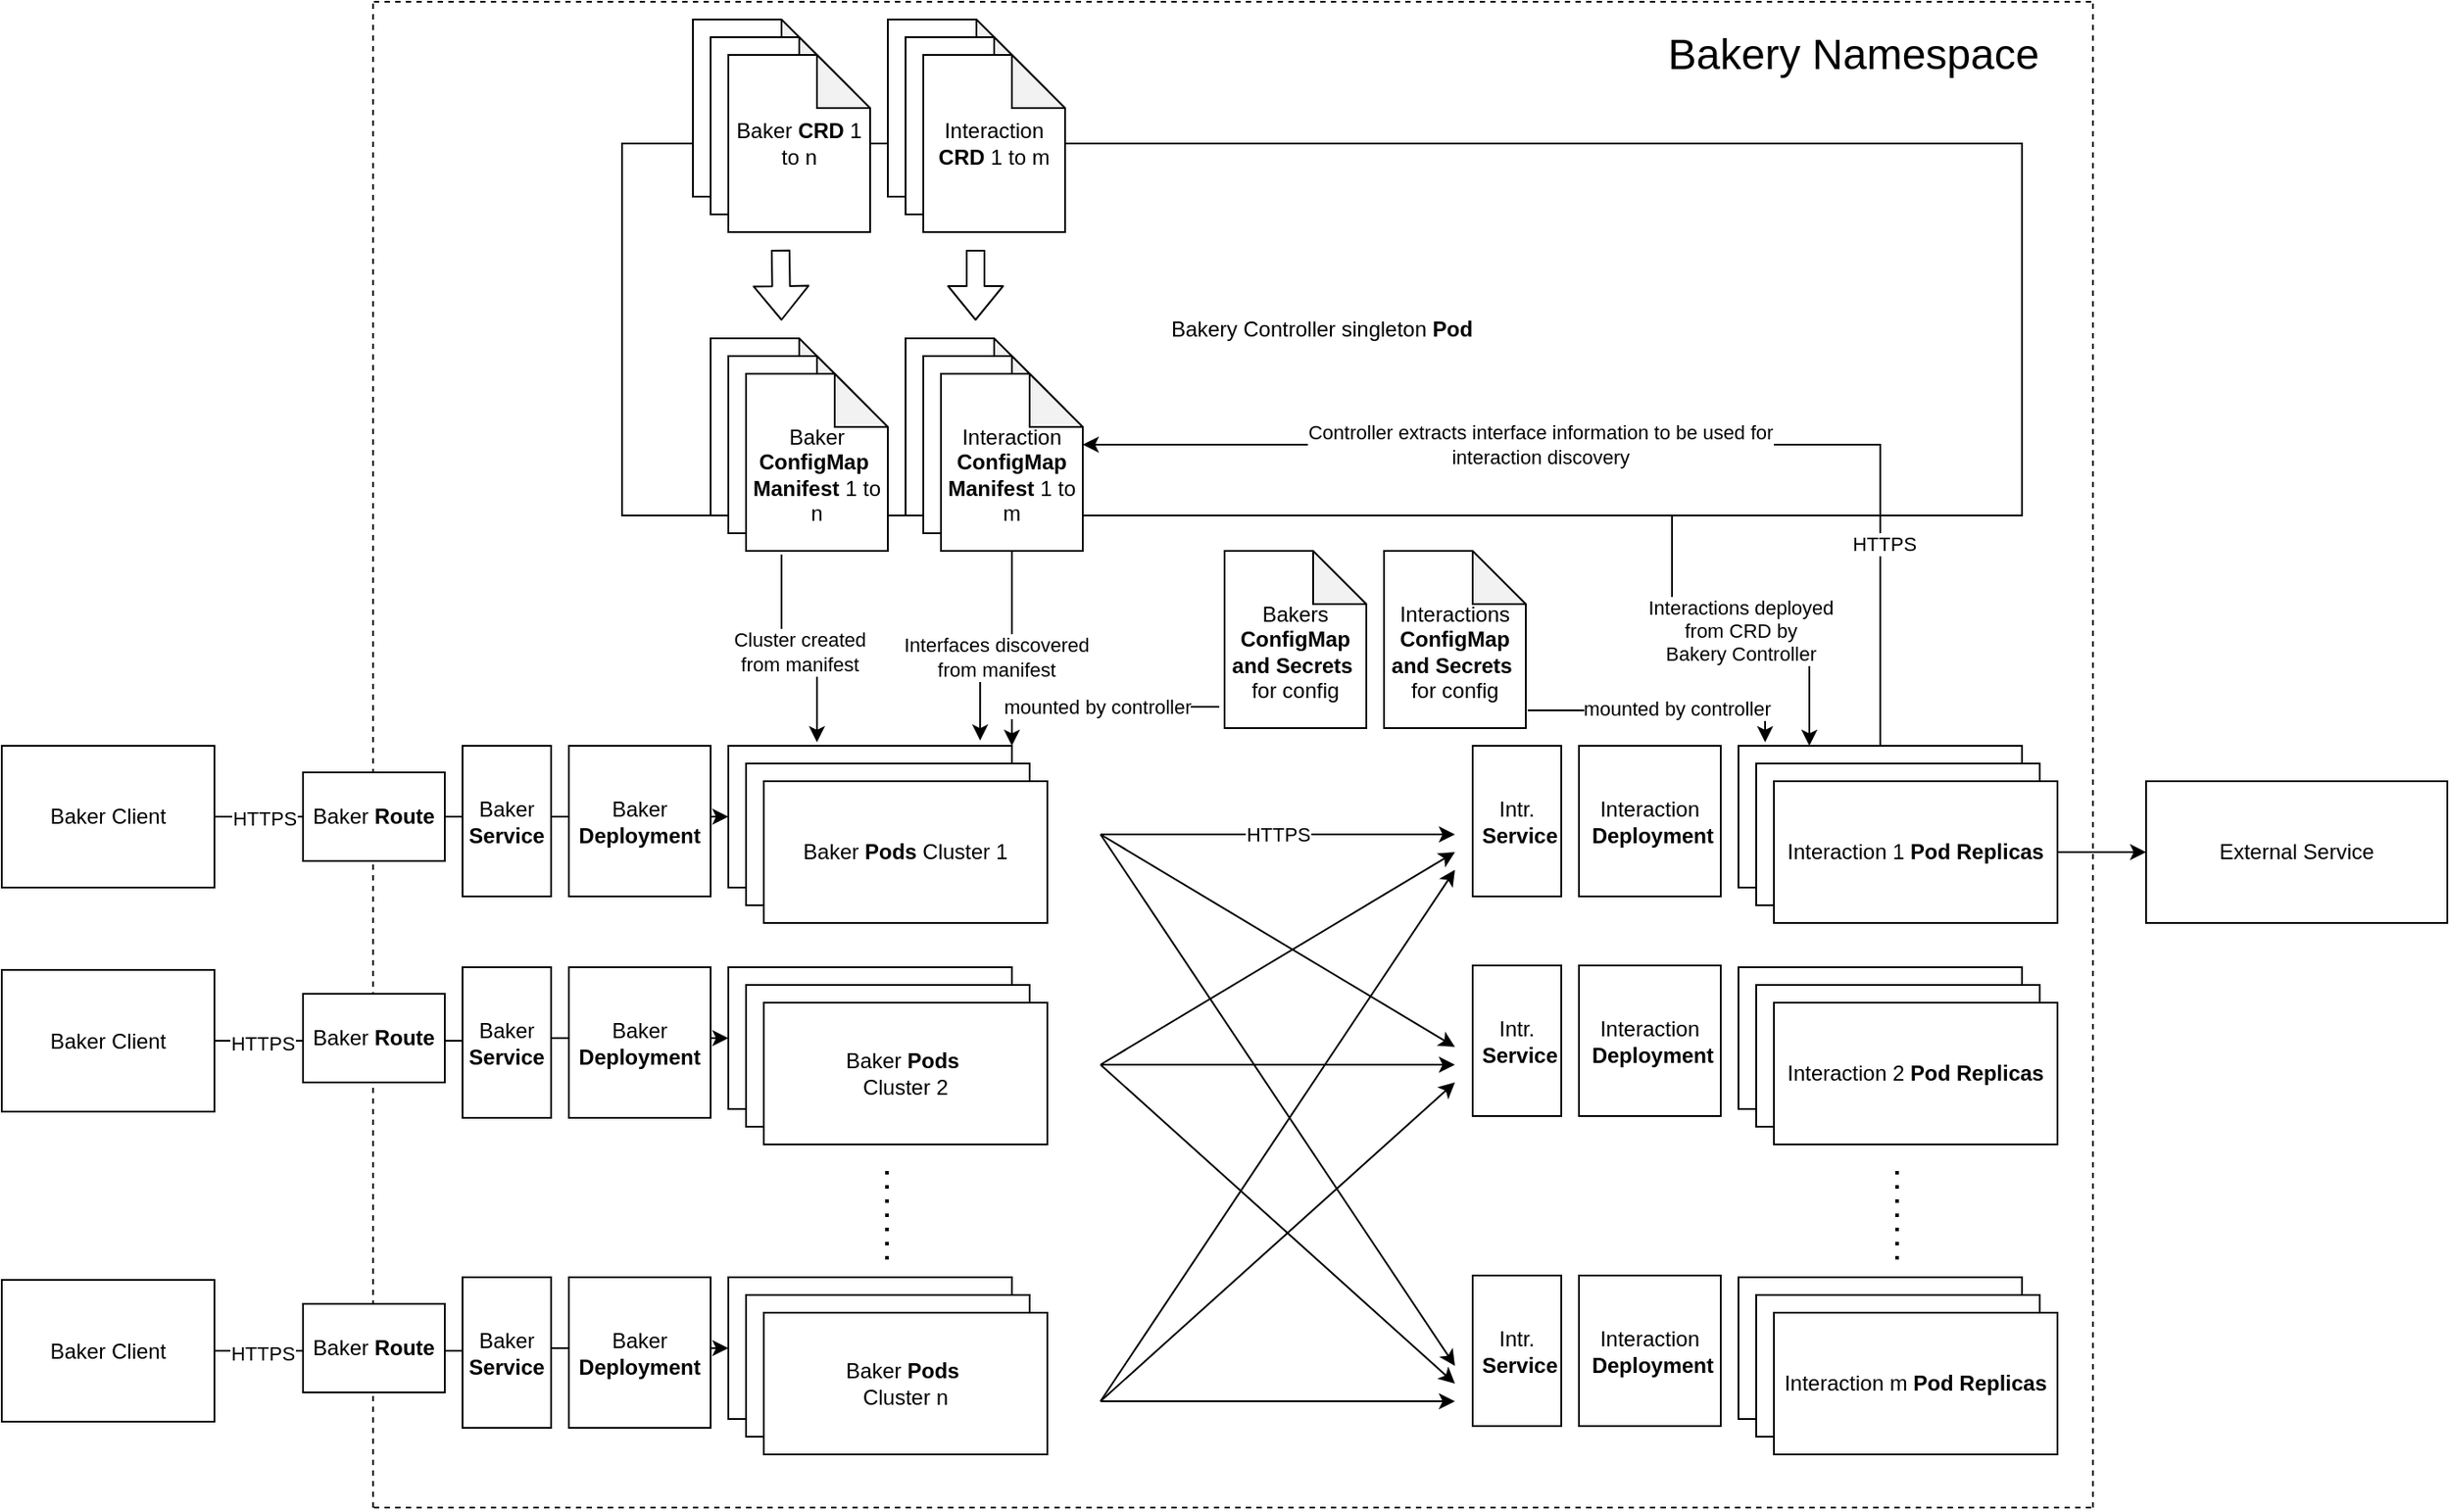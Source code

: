 <mxfile version="13.6.5" type="device"><diagram name="Page-1" id="5f0bae14-7c28-e335-631c-24af17079c00"><mxGraphModel dx="3104" dy="2009" grid="1" gridSize="10" guides="1" tooltips="1" connect="1" arrows="1" fold="1" page="1" pageScale="1" pageWidth="1100" pageHeight="850" background="#ffffff" math="0" shadow="0"><root><mxCell id="0"/><mxCell id="1" parent="0"/><mxCell id="7ktzsR4GAeC7AJVGJA8S-52" value="" style="endArrow=none;dashed=1;html=1;entryX=1;entryY=0;entryDx=0;entryDy=0;" edge="1" parent="1"><mxGeometry width="50" height="50" relative="1" as="geometry"><mxPoint x="-90.5" y="800" as="sourcePoint"/><mxPoint x="-90.5" y="-50" as="targetPoint"/></mxGeometry></mxCell><mxCell id="7ktzsR4GAeC7AJVGJA8S-34" style="edgeStyle=orthogonalEdgeStyle;rounded=0;orthogonalLoop=1;jettySize=auto;html=1;exitX=0.75;exitY=1;exitDx=0;exitDy=0;entryX=0.25;entryY=0;entryDx=0;entryDy=0;" edge="1" parent="1" source="HvldcnIngd9rNETTNE3h-1" target="HvldcnIngd9rNETTNE3h-7"><mxGeometry relative="1" as="geometry"/></mxCell><mxCell id="7ktzsR4GAeC7AJVGJA8S-37" value="Interactions deployed&lt;br&gt;from CRD by &lt;br&gt;Bakery Controller" style="edgeLabel;html=1;align=center;verticalAlign=middle;resizable=0;points=[];" vertex="1" connectable="0" parent="7ktzsR4GAeC7AJVGJA8S-34"><mxGeometry x="-0.002" relative="1" as="geometry"><mxPoint as="offset"/></mxGeometry></mxCell><mxCell id="HvldcnIngd9rNETTNE3h-1" value="Bakery Controller singleton &lt;b&gt;Pod&lt;/b&gt;" style="rounded=0;whiteSpace=wrap;html=1;" parent="1" vertex="1"><mxGeometry x="50" y="30" width="790" height="210" as="geometry"/></mxCell><mxCell id="HvldcnIngd9rNETTNE3h-25" value="" style="group" parent="1" vertex="1" connectable="0"><mxGeometry x="680" y="370" width="180" height="400" as="geometry"/></mxCell><mxCell id="HvldcnIngd9rNETTNE3h-13" value="" style="group" parent="HvldcnIngd9rNETTNE3h-25" vertex="1" connectable="0"><mxGeometry width="180" height="100" as="geometry"/></mxCell><mxCell id="HvldcnIngd9rNETTNE3h-7" value="Interaction A Replicas" style="whiteSpace=wrap;html=1;" parent="HvldcnIngd9rNETTNE3h-13" vertex="1"><mxGeometry width="160" height="80" as="geometry"/></mxCell><mxCell id="HvldcnIngd9rNETTNE3h-8" value="Interaction A Replicas" style="whiteSpace=wrap;html=1;" parent="HvldcnIngd9rNETTNE3h-13" vertex="1"><mxGeometry x="10" y="10" width="160" height="80" as="geometry"/></mxCell><mxCell id="HvldcnIngd9rNETTNE3h-9" value="Interaction 1 &lt;b&gt;Pod Replicas&lt;/b&gt;" style="whiteSpace=wrap;html=1;" parent="HvldcnIngd9rNETTNE3h-13" vertex="1"><mxGeometry x="20" y="20" width="160" height="80" as="geometry"/></mxCell><mxCell id="HvldcnIngd9rNETTNE3h-15" value="" style="group" parent="HvldcnIngd9rNETTNE3h-25" vertex="1" connectable="0"><mxGeometry y="125" width="180" height="100" as="geometry"/></mxCell><mxCell id="HvldcnIngd9rNETTNE3h-16" value="Interaction A Replicas" style="whiteSpace=wrap;html=1;" parent="HvldcnIngd9rNETTNE3h-15" vertex="1"><mxGeometry width="160" height="80" as="geometry"/></mxCell><mxCell id="HvldcnIngd9rNETTNE3h-17" value="Interaction A Replicas" style="whiteSpace=wrap;html=1;" parent="HvldcnIngd9rNETTNE3h-15" vertex="1"><mxGeometry x="10" y="10" width="160" height="80" as="geometry"/></mxCell><mxCell id="HvldcnIngd9rNETTNE3h-18" value="Interaction 2 &lt;b&gt;Pod Replicas&lt;/b&gt;" style="whiteSpace=wrap;html=1;" parent="HvldcnIngd9rNETTNE3h-15" vertex="1"><mxGeometry x="20" y="20" width="160" height="80" as="geometry"/></mxCell><mxCell id="HvldcnIngd9rNETTNE3h-19" value="" style="group" parent="HvldcnIngd9rNETTNE3h-25" vertex="1" connectable="0"><mxGeometry y="300" width="180" height="100" as="geometry"/></mxCell><mxCell id="HvldcnIngd9rNETTNE3h-20" value="Interaction A Replicas" style="whiteSpace=wrap;html=1;" parent="HvldcnIngd9rNETTNE3h-19" vertex="1"><mxGeometry width="160" height="80" as="geometry"/></mxCell><mxCell id="HvldcnIngd9rNETTNE3h-21" value="Interaction A Replicas" style="whiteSpace=wrap;html=1;" parent="HvldcnIngd9rNETTNE3h-19" vertex="1"><mxGeometry x="10" y="10" width="160" height="80" as="geometry"/></mxCell><mxCell id="HvldcnIngd9rNETTNE3h-22" value="Interaction m &lt;b&gt;Pod Replicas&lt;/b&gt;" style="whiteSpace=wrap;html=1;" parent="HvldcnIngd9rNETTNE3h-19" vertex="1"><mxGeometry x="20" y="20" width="160" height="80" as="geometry"/></mxCell><mxCell id="HvldcnIngd9rNETTNE3h-24" value="" style="endArrow=none;dashed=1;html=1;dashPattern=1 3;strokeWidth=2;" parent="HvldcnIngd9rNETTNE3h-25" edge="1"><mxGeometry width="50" height="50" relative="1" as="geometry"><mxPoint x="89.5" y="290" as="sourcePoint"/><mxPoint x="89.5" y="240" as="targetPoint"/></mxGeometry></mxCell><mxCell id="HvldcnIngd9rNETTNE3h-26" value="" style="group" parent="1" vertex="1" connectable="0"><mxGeometry x="110" y="370" width="180" height="400" as="geometry"/></mxCell><mxCell id="HvldcnIngd9rNETTNE3h-27" value="" style="group" parent="HvldcnIngd9rNETTNE3h-26" vertex="1" connectable="0"><mxGeometry width="180" height="100" as="geometry"/></mxCell><mxCell id="HvldcnIngd9rNETTNE3h-28" value="Interaction A Replicas" style="whiteSpace=wrap;html=1;" parent="HvldcnIngd9rNETTNE3h-27" vertex="1"><mxGeometry width="160" height="80" as="geometry"/></mxCell><mxCell id="HvldcnIngd9rNETTNE3h-29" value="Interaction A Replicas" style="whiteSpace=wrap;html=1;" parent="HvldcnIngd9rNETTNE3h-27" vertex="1"><mxGeometry x="10" y="10" width="160" height="80" as="geometry"/></mxCell><mxCell id="HvldcnIngd9rNETTNE3h-30" value="Baker &lt;b&gt;Pods &lt;/b&gt;Cluster 1" style="whiteSpace=wrap;html=1;" parent="HvldcnIngd9rNETTNE3h-27" vertex="1"><mxGeometry x="20" y="20" width="160" height="80" as="geometry"/></mxCell><mxCell id="HvldcnIngd9rNETTNE3h-31" value="" style="group" parent="HvldcnIngd9rNETTNE3h-26" vertex="1" connectable="0"><mxGeometry y="125" width="180" height="100" as="geometry"/></mxCell><mxCell id="HvldcnIngd9rNETTNE3h-32" value="Interaction A Replicas" style="whiteSpace=wrap;html=1;" parent="HvldcnIngd9rNETTNE3h-31" vertex="1"><mxGeometry width="160" height="80" as="geometry"/></mxCell><mxCell id="HvldcnIngd9rNETTNE3h-33" value="Interaction A Replicas" style="whiteSpace=wrap;html=1;" parent="HvldcnIngd9rNETTNE3h-31" vertex="1"><mxGeometry x="10" y="10" width="160" height="80" as="geometry"/></mxCell><mxCell id="HvldcnIngd9rNETTNE3h-34" value="Baker&amp;nbsp;&lt;b&gt;Pods&amp;nbsp;&lt;/b&gt;&lt;br&gt;Cluster 2" style="whiteSpace=wrap;html=1;" parent="HvldcnIngd9rNETTNE3h-31" vertex="1"><mxGeometry x="20" y="20" width="160" height="80" as="geometry"/></mxCell><mxCell id="HvldcnIngd9rNETTNE3h-35" value="" style="group" parent="HvldcnIngd9rNETTNE3h-26" vertex="1" connectable="0"><mxGeometry y="300" width="180" height="100" as="geometry"/></mxCell><mxCell id="HvldcnIngd9rNETTNE3h-36" value="Interaction A Replicas" style="whiteSpace=wrap;html=1;" parent="HvldcnIngd9rNETTNE3h-35" vertex="1"><mxGeometry width="160" height="80" as="geometry"/></mxCell><mxCell id="HvldcnIngd9rNETTNE3h-37" value="Interaction A Replicas" style="whiteSpace=wrap;html=1;" parent="HvldcnIngd9rNETTNE3h-35" vertex="1"><mxGeometry x="10" y="10" width="160" height="80" as="geometry"/></mxCell><mxCell id="HvldcnIngd9rNETTNE3h-38" value="Baker&amp;nbsp;&lt;b&gt;Pods&amp;nbsp;&lt;/b&gt;&lt;br&gt;Cluster n" style="whiteSpace=wrap;html=1;" parent="HvldcnIngd9rNETTNE3h-35" vertex="1"><mxGeometry x="20" y="20" width="160" height="80" as="geometry"/></mxCell><mxCell id="HvldcnIngd9rNETTNE3h-39" value="" style="endArrow=none;dashed=1;html=1;dashPattern=1 3;strokeWidth=2;" parent="HvldcnIngd9rNETTNE3h-26" edge="1"><mxGeometry width="50" height="50" relative="1" as="geometry"><mxPoint x="89.5" y="290" as="sourcePoint"/><mxPoint x="89.5" y="240" as="targetPoint"/></mxGeometry></mxCell><mxCell id="HvldcnIngd9rNETTNE3h-40" value="" style="endArrow=classic;html=1;" parent="1" edge="1"><mxGeometry width="50" height="50" relative="1" as="geometry"><mxPoint x="320" y="740" as="sourcePoint"/><mxPoint x="520" y="440" as="targetPoint"/></mxGeometry></mxCell><mxCell id="HvldcnIngd9rNETTNE3h-41" value="" style="endArrow=classic;html=1;" parent="1" edge="1"><mxGeometry width="50" height="50" relative="1" as="geometry"><mxPoint x="320" y="740" as="sourcePoint"/><mxPoint x="520" y="560" as="targetPoint"/></mxGeometry></mxCell><mxCell id="HvldcnIngd9rNETTNE3h-42" value="" style="endArrow=classic;html=1;" parent="1" edge="1"><mxGeometry width="50" height="50" relative="1" as="geometry"><mxPoint x="320" y="740" as="sourcePoint"/><mxPoint x="520" y="740" as="targetPoint"/></mxGeometry></mxCell><mxCell id="HvldcnIngd9rNETTNE3h-43" value="" style="endArrow=classic;html=1;" parent="1" edge="1"><mxGeometry width="50" height="50" relative="1" as="geometry"><mxPoint x="320" y="550" as="sourcePoint"/><mxPoint x="520" y="550" as="targetPoint"/></mxGeometry></mxCell><mxCell id="HvldcnIngd9rNETTNE3h-44" value="" style="endArrow=classic;html=1;" parent="1" edge="1"><mxGeometry width="50" height="50" relative="1" as="geometry"><mxPoint x="320" y="420" as="sourcePoint"/><mxPoint x="520" y="420" as="targetPoint"/></mxGeometry></mxCell><mxCell id="7ktzsR4GAeC7AJVGJA8S-38" value="HTTPS" style="edgeLabel;html=1;align=center;verticalAlign=middle;resizable=0;points=[];" vertex="1" connectable="0" parent="HvldcnIngd9rNETTNE3h-44"><mxGeometry relative="1" as="geometry"><mxPoint as="offset"/></mxGeometry></mxCell><mxCell id="HvldcnIngd9rNETTNE3h-45" value="" style="endArrow=classic;html=1;" parent="1" edge="1"><mxGeometry width="50" height="50" relative="1" as="geometry"><mxPoint x="320" y="550" as="sourcePoint"/><mxPoint x="520" y="730" as="targetPoint"/></mxGeometry></mxCell><mxCell id="HvldcnIngd9rNETTNE3h-46" value="" style="endArrow=classic;html=1;" parent="1" edge="1"><mxGeometry width="50" height="50" relative="1" as="geometry"><mxPoint x="320" y="420" as="sourcePoint"/><mxPoint x="520" y="720" as="targetPoint"/></mxGeometry></mxCell><mxCell id="HvldcnIngd9rNETTNE3h-47" value="" style="endArrow=classic;html=1;" parent="1" edge="1"><mxGeometry width="50" height="50" relative="1" as="geometry"><mxPoint x="320" y="420" as="sourcePoint"/><mxPoint x="520" y="540" as="targetPoint"/></mxGeometry></mxCell><mxCell id="HvldcnIngd9rNETTNE3h-48" value="" style="endArrow=classic;html=1;" parent="1" edge="1"><mxGeometry width="50" height="50" relative="1" as="geometry"><mxPoint x="320" y="550" as="sourcePoint"/><mxPoint x="520" y="430" as="targetPoint"/></mxGeometry></mxCell><mxCell id="HvldcnIngd9rNETTNE3h-49" value="" style="shape=note;whiteSpace=wrap;html=1;backgroundOutline=1;darkOpacity=0.05;" parent="1" vertex="1"><mxGeometry x="90" y="-40" width="80" height="100" as="geometry"/></mxCell><mxCell id="HvldcnIngd9rNETTNE3h-52" value="" style="shape=note;whiteSpace=wrap;html=1;backgroundOutline=1;darkOpacity=0.05;" parent="1" vertex="1"><mxGeometry x="100" y="-30" width="80" height="100" as="geometry"/></mxCell><mxCell id="HvldcnIngd9rNETTNE3h-53" value="Baker &lt;b&gt;CRD&lt;/b&gt; 1 to n" style="shape=note;whiteSpace=wrap;html=1;backgroundOutline=1;darkOpacity=0.05;" parent="1" vertex="1"><mxGeometry x="110" y="-20" width="80" height="100" as="geometry"/></mxCell><mxCell id="HvldcnIngd9rNETTNE3h-54" value="" style="shape=note;whiteSpace=wrap;html=1;backgroundOutline=1;darkOpacity=0.05;" parent="1" vertex="1"><mxGeometry x="200" y="-40" width="80" height="100" as="geometry"/></mxCell><mxCell id="HvldcnIngd9rNETTNE3h-55" value="" style="shape=note;whiteSpace=wrap;html=1;backgroundOutline=1;darkOpacity=0.05;" parent="1" vertex="1"><mxGeometry x="210" y="-30" width="80" height="100" as="geometry"/></mxCell><mxCell id="HvldcnIngd9rNETTNE3h-56" value="Interaction &lt;b&gt;CRD&lt;/b&gt; 1 to m" style="shape=note;whiteSpace=wrap;html=1;backgroundOutline=1;darkOpacity=0.05;" parent="1" vertex="1"><mxGeometry x="220" y="-20" width="80" height="100" as="geometry"/></mxCell><mxCell id="HvldcnIngd9rNETTNE3h-66" style="edgeStyle=orthogonalEdgeStyle;rounded=0;orthogonalLoop=1;jettySize=auto;html=1;exitX=1;exitY=0.5;exitDx=0;exitDy=0;entryX=0;entryY=0.5;entryDx=0;entryDy=0;" parent="1" source="HvldcnIngd9rNETTNE3h-61" target="HvldcnIngd9rNETTNE3h-28" edge="1"><mxGeometry relative="1" as="geometry"/></mxCell><mxCell id="7ktzsR4GAeC7AJVGJA8S-44" value="HTTPS" style="edgeLabel;html=1;align=center;verticalAlign=middle;resizable=0;points=[];" vertex="1" connectable="0" parent="HvldcnIngd9rNETTNE3h-66"><mxGeometry x="-0.807" y="-1" relative="1" as="geometry"><mxPoint as="offset"/></mxGeometry></mxCell><mxCell id="HvldcnIngd9rNETTNE3h-61" value="Baker Client" style="rounded=0;whiteSpace=wrap;html=1;" parent="1" vertex="1"><mxGeometry x="-300" y="370" width="120" height="80" as="geometry"/></mxCell><mxCell id="HvldcnIngd9rNETTNE3h-65" style="edgeStyle=orthogonalEdgeStyle;rounded=0;orthogonalLoop=1;jettySize=auto;html=1;exitX=1;exitY=0.5;exitDx=0;exitDy=0;entryX=0;entryY=0.5;entryDx=0;entryDy=0;" parent="1" source="HvldcnIngd9rNETTNE3h-62" target="HvldcnIngd9rNETTNE3h-32" edge="1"><mxGeometry relative="1" as="geometry"/></mxCell><mxCell id="7ktzsR4GAeC7AJVGJA8S-45" value="HTTPS" style="edgeLabel;html=1;align=center;verticalAlign=middle;resizable=0;points=[];" vertex="1" connectable="0" parent="HvldcnIngd9rNETTNE3h-65"><mxGeometry x="-0.815" relative="1" as="geometry"><mxPoint y="1" as="offset"/></mxGeometry></mxCell><mxCell id="HvldcnIngd9rNETTNE3h-62" value="Baker Client" style="rounded=0;whiteSpace=wrap;html=1;" parent="1" vertex="1"><mxGeometry x="-300" y="496.5" width="120" height="80" as="geometry"/></mxCell><mxCell id="7ktzsR4GAeC7AJVGJA8S-10" style="edgeStyle=orthogonalEdgeStyle;rounded=0;orthogonalLoop=1;jettySize=auto;html=1;exitX=1;exitY=0.5;exitDx=0;exitDy=0;entryX=0;entryY=0.5;entryDx=0;entryDy=0;" edge="1" parent="1" source="HvldcnIngd9rNETTNE3h-63" target="HvldcnIngd9rNETTNE3h-36"><mxGeometry relative="1" as="geometry"/></mxCell><mxCell id="7ktzsR4GAeC7AJVGJA8S-46" value="HTTPS" style="edgeLabel;html=1;align=center;verticalAlign=middle;resizable=0;points=[];" vertex="1" connectable="0" parent="7ktzsR4GAeC7AJVGJA8S-10"><mxGeometry x="-0.815" relative="1" as="geometry"><mxPoint y="1" as="offset"/></mxGeometry></mxCell><mxCell id="HvldcnIngd9rNETTNE3h-63" value="Baker Client" style="rounded=0;whiteSpace=wrap;html=1;" parent="1" vertex="1"><mxGeometry x="-300" y="671.5" width="120" height="80" as="geometry"/></mxCell><mxCell id="HvldcnIngd9rNETTNE3h-71" value="" style="endArrow=none;dashed=1;html=1;entryX=1;entryY=0;entryDx=0;entryDy=0;" parent="1" edge="1" target="HvldcnIngd9rNETTNE3h-74"><mxGeometry width="50" height="50" relative="1" as="geometry"><mxPoint x="880" y="800" as="sourcePoint"/><mxPoint x="880" y="40" as="targetPoint"/></mxGeometry></mxCell><mxCell id="HvldcnIngd9rNETTNE3h-72" value="" style="endArrow=none;dashed=1;html=1;" parent="1" edge="1"><mxGeometry width="50" height="50" relative="1" as="geometry"><mxPoint x="-90" y="800" as="sourcePoint"/><mxPoint x="880" y="800" as="targetPoint"/></mxGeometry></mxCell><mxCell id="HvldcnIngd9rNETTNE3h-73" value="" style="endArrow=none;dashed=1;html=1;entryX=1;entryY=0;entryDx=0;entryDy=0;" parent="1" edge="1" target="HvldcnIngd9rNETTNE3h-74"><mxGeometry width="50" height="50" relative="1" as="geometry"><mxPoint x="-90" y="-50" as="sourcePoint"/><mxPoint x="870" y="-50" as="targetPoint"/></mxGeometry></mxCell><mxCell id="HvldcnIngd9rNETTNE3h-74" value="&lt;font style=&quot;font-size: 24px&quot;&gt;Bakery Namespace&lt;/font&gt;" style="text;html=1;strokeColor=none;fillColor=none;align=center;verticalAlign=middle;whiteSpace=wrap;rounded=0;" parent="1" vertex="1"><mxGeometry x="610" y="-50" width="270" height="60" as="geometry"/></mxCell><mxCell id="HvldcnIngd9rNETTNE3h-75" value="External Service" style="rounded=0;whiteSpace=wrap;html=1;" parent="1" vertex="1"><mxGeometry x="910" y="390" width="170" height="80" as="geometry"/></mxCell><mxCell id="HvldcnIngd9rNETTNE3h-76" style="edgeStyle=orthogonalEdgeStyle;rounded=0;orthogonalLoop=1;jettySize=auto;html=1;exitX=1;exitY=0.5;exitDx=0;exitDy=0;entryX=0;entryY=0.5;entryDx=0;entryDy=0;" parent="1" source="HvldcnIngd9rNETTNE3h-9" target="HvldcnIngd9rNETTNE3h-75" edge="1"><mxGeometry relative="1" as="geometry"/></mxCell><mxCell id="7ktzsR4GAeC7AJVGJA8S-4" value="Baker &lt;b&gt;Route&lt;/b&gt;" style="rounded=0;whiteSpace=wrap;html=1;" vertex="1" parent="1"><mxGeometry x="-130" y="385" width="80" height="50" as="geometry"/></mxCell><mxCell id="7ktzsR4GAeC7AJVGJA8S-5" value="Baker &lt;b&gt;Service&lt;/b&gt;" style="rounded=0;whiteSpace=wrap;html=1;" vertex="1" parent="1"><mxGeometry x="-40" y="370" width="50" height="85" as="geometry"/></mxCell><mxCell id="7ktzsR4GAeC7AJVGJA8S-6" value="Baker &lt;b&gt;Deployment&lt;/b&gt;" style="rounded=0;whiteSpace=wrap;html=1;" vertex="1" parent="1"><mxGeometry x="20" y="370" width="80" height="85" as="geometry"/></mxCell><mxCell id="7ktzsR4GAeC7AJVGJA8S-11" value="Baker &lt;b&gt;Route&lt;/b&gt;" style="rounded=0;whiteSpace=wrap;html=1;" vertex="1" parent="1"><mxGeometry x="-130" y="510" width="80" height="50" as="geometry"/></mxCell><mxCell id="7ktzsR4GAeC7AJVGJA8S-12" value="Baker &lt;b&gt;Service&lt;/b&gt;" style="rounded=0;whiteSpace=wrap;html=1;" vertex="1" parent="1"><mxGeometry x="-40" y="495" width="50" height="85" as="geometry"/></mxCell><mxCell id="7ktzsR4GAeC7AJVGJA8S-13" value="Baker &lt;b&gt;Deployment&lt;/b&gt;" style="rounded=0;whiteSpace=wrap;html=1;" vertex="1" parent="1"><mxGeometry x="20" y="495" width="80" height="85" as="geometry"/></mxCell><mxCell id="7ktzsR4GAeC7AJVGJA8S-14" value="Baker &lt;b&gt;Route&lt;/b&gt;" style="rounded=0;whiteSpace=wrap;html=1;" vertex="1" parent="1"><mxGeometry x="-130" y="685" width="80" height="50" as="geometry"/></mxCell><mxCell id="7ktzsR4GAeC7AJVGJA8S-15" value="Baker &lt;b&gt;Service&lt;/b&gt;" style="rounded=0;whiteSpace=wrap;html=1;" vertex="1" parent="1"><mxGeometry x="-40" y="670" width="50" height="85" as="geometry"/></mxCell><mxCell id="7ktzsR4GAeC7AJVGJA8S-16" value="Baker &lt;b&gt;Deployment&lt;/b&gt;" style="rounded=0;whiteSpace=wrap;html=1;" vertex="1" parent="1"><mxGeometry x="20" y="670" width="80" height="85" as="geometry"/></mxCell><mxCell id="7ktzsR4GAeC7AJVGJA8S-17" value="Intr.&lt;br&gt;&amp;nbsp;&lt;b&gt;Service&lt;/b&gt;" style="rounded=0;whiteSpace=wrap;html=1;" vertex="1" parent="1"><mxGeometry x="530" y="370" width="50" height="85" as="geometry"/></mxCell><mxCell id="7ktzsR4GAeC7AJVGJA8S-18" value="Interaction&lt;br&gt;&amp;nbsp;&lt;b&gt;Deployment&lt;/b&gt;" style="rounded=0;whiteSpace=wrap;html=1;" vertex="1" parent="1"><mxGeometry x="590" y="370" width="80" height="85" as="geometry"/></mxCell><mxCell id="7ktzsR4GAeC7AJVGJA8S-19" value="" style="shape=note;whiteSpace=wrap;html=1;backgroundOutline=1;darkOpacity=0.05;" vertex="1" parent="1"><mxGeometry x="100" y="140" width="80" height="100" as="geometry"/></mxCell><mxCell id="7ktzsR4GAeC7AJVGJA8S-20" value="" style="shape=note;whiteSpace=wrap;html=1;backgroundOutline=1;darkOpacity=0.05;" vertex="1" parent="1"><mxGeometry x="110" y="150" width="80" height="100" as="geometry"/></mxCell><mxCell id="7ktzsR4GAeC7AJVGJA8S-27" style="edgeStyle=orthogonalEdgeStyle;rounded=0;orthogonalLoop=1;jettySize=auto;html=1;" edge="1" parent="1"><mxGeometry relative="1" as="geometry"><mxPoint x="140" y="262" as="sourcePoint"/><mxPoint x="160" y="368" as="targetPoint"/><Array as="points"><mxPoint x="140" y="262"/><mxPoint x="140" y="315"/><mxPoint x="50" y="315"/></Array></mxGeometry></mxCell><mxCell id="7ktzsR4GAeC7AJVGJA8S-33" value="Cluster created &lt;br&gt;from manifest" style="edgeLabel;html=1;align=center;verticalAlign=middle;resizable=0;points=[];" vertex="1" connectable="0" parent="7ktzsR4GAeC7AJVGJA8S-27"><mxGeometry x="-0.015" y="-2" relative="1" as="geometry"><mxPoint x="1" as="offset"/></mxGeometry></mxCell><mxCell id="7ktzsR4GAeC7AJVGJA8S-21" value="&lt;br&gt;Baker &lt;b&gt;ConfigMap&lt;/b&gt;&amp;nbsp;&lt;br&gt;&lt;b&gt;Manifest&lt;/b&gt;&amp;nbsp;1 to n" style="shape=note;whiteSpace=wrap;html=1;backgroundOutline=1;darkOpacity=0.05;" vertex="1" parent="1"><mxGeometry x="120" y="160" width="80" height="100" as="geometry"/></mxCell><mxCell id="7ktzsR4GAeC7AJVGJA8S-22" value="" style="shape=note;whiteSpace=wrap;html=1;backgroundOutline=1;darkOpacity=0.05;" vertex="1" parent="1"><mxGeometry x="210" y="140" width="80" height="100" as="geometry"/></mxCell><mxCell id="7ktzsR4GAeC7AJVGJA8S-23" value="" style="shape=note;whiteSpace=wrap;html=1;backgroundOutline=1;darkOpacity=0.05;" vertex="1" parent="1"><mxGeometry x="220" y="150" width="80" height="100" as="geometry"/></mxCell><mxCell id="7ktzsR4GAeC7AJVGJA8S-28" style="edgeStyle=orthogonalEdgeStyle;rounded=0;orthogonalLoop=1;jettySize=auto;html=1;exitX=0.5;exitY=1;exitDx=0;exitDy=0;exitPerimeter=0;entryX=0.888;entryY=-0.037;entryDx=0;entryDy=0;entryPerimeter=0;" edge="1" parent="1" source="7ktzsR4GAeC7AJVGJA8S-24" target="HvldcnIngd9rNETTNE3h-28"><mxGeometry relative="1" as="geometry"/></mxCell><mxCell id="7ktzsR4GAeC7AJVGJA8S-31" value="Interfaces discovered&lt;br&gt;from manifest" style="edgeLabel;html=1;align=center;verticalAlign=middle;resizable=0;points=[];" vertex="1" connectable="0" parent="7ktzsR4GAeC7AJVGJA8S-28"><mxGeometry x="-0.014" y="1" relative="1" as="geometry"><mxPoint x="-3" y="4" as="offset"/></mxGeometry></mxCell><mxCell id="7ktzsR4GAeC7AJVGJA8S-24" value="&lt;br&gt;Interaction &lt;b&gt;ConfigMap&lt;br&gt;Manifest&lt;/b&gt; 1 to m" style="shape=note;whiteSpace=wrap;html=1;backgroundOutline=1;darkOpacity=0.05;" vertex="1" parent="1"><mxGeometry x="230" y="160" width="80" height="100" as="geometry"/></mxCell><mxCell id="7ktzsR4GAeC7AJVGJA8S-25" value="" style="shape=flexArrow;endArrow=classic;html=1;" edge="1" parent="1"><mxGeometry width="50" height="50" relative="1" as="geometry"><mxPoint x="139.5" y="90" as="sourcePoint"/><mxPoint x="140" y="130" as="targetPoint"/></mxGeometry></mxCell><mxCell id="7ktzsR4GAeC7AJVGJA8S-26" value="" style="shape=flexArrow;endArrow=classic;html=1;" edge="1" parent="1"><mxGeometry width="50" height="50" relative="1" as="geometry"><mxPoint x="249.5" y="90" as="sourcePoint"/><mxPoint x="249.5" y="130" as="targetPoint"/></mxGeometry></mxCell><mxCell id="7ktzsR4GAeC7AJVGJA8S-29" style="edgeStyle=orthogonalEdgeStyle;rounded=0;orthogonalLoop=1;jettySize=auto;html=1;exitX=0.5;exitY=0;exitDx=0;exitDy=0;" edge="1" parent="1" source="HvldcnIngd9rNETTNE3h-7"><mxGeometry relative="1" as="geometry"><mxPoint x="310" y="200" as="targetPoint"/><Array as="points"><mxPoint x="760" y="200"/><mxPoint x="310" y="200"/></Array></mxGeometry></mxCell><mxCell id="7ktzsR4GAeC7AJVGJA8S-30" value="Controller extracts interface information to be used for &lt;br&gt;interaction discovery" style="edgeLabel;html=1;align=center;verticalAlign=middle;resizable=0;points=[];" vertex="1" connectable="0" parent="7ktzsR4GAeC7AJVGJA8S-29"><mxGeometry x="0.17" relative="1" as="geometry"><mxPoint as="offset"/></mxGeometry></mxCell><mxCell id="7ktzsR4GAeC7AJVGJA8S-43" value="HTTPS" style="edgeLabel;html=1;align=center;verticalAlign=middle;resizable=0;points=[];" vertex="1" connectable="0" parent="7ktzsR4GAeC7AJVGJA8S-29"><mxGeometry x="-0.632" y="-2" relative="1" as="geometry"><mxPoint as="offset"/></mxGeometry></mxCell><mxCell id="7ktzsR4GAeC7AJVGJA8S-39" value="Intr.&lt;br&gt;&amp;nbsp;&lt;b&gt;Service&lt;/b&gt;" style="rounded=0;whiteSpace=wrap;html=1;" vertex="1" parent="1"><mxGeometry x="530" y="494" width="50" height="85" as="geometry"/></mxCell><mxCell id="7ktzsR4GAeC7AJVGJA8S-40" value="Interaction&lt;br&gt;&amp;nbsp;&lt;b&gt;Deployment&lt;/b&gt;" style="rounded=0;whiteSpace=wrap;html=1;" vertex="1" parent="1"><mxGeometry x="590" y="494" width="80" height="85" as="geometry"/></mxCell><mxCell id="7ktzsR4GAeC7AJVGJA8S-41" value="Intr.&lt;br&gt;&amp;nbsp;&lt;b&gt;Service&lt;/b&gt;" style="rounded=0;whiteSpace=wrap;html=1;" vertex="1" parent="1"><mxGeometry x="530" y="669" width="50" height="85" as="geometry"/></mxCell><mxCell id="7ktzsR4GAeC7AJVGJA8S-42" value="Interaction&lt;br&gt;&amp;nbsp;&lt;b&gt;Deployment&lt;/b&gt;" style="rounded=0;whiteSpace=wrap;html=1;" vertex="1" parent="1"><mxGeometry x="590" y="669" width="80" height="85" as="geometry"/></mxCell><mxCell id="7ktzsR4GAeC7AJVGJA8S-49" value="mounted by controller" style="edgeStyle=orthogonalEdgeStyle;rounded=0;orthogonalLoop=1;jettySize=auto;html=1;exitX=-0.037;exitY=0.88;exitDx=0;exitDy=0;exitPerimeter=0;entryX=1;entryY=0;entryDx=0;entryDy=0;" edge="1" parent="1" source="7ktzsR4GAeC7AJVGJA8S-47" target="HvldcnIngd9rNETTNE3h-28"><mxGeometry relative="1" as="geometry"><mxPoint x="290" y="370" as="targetPoint"/></mxGeometry></mxCell><mxCell id="7ktzsR4GAeC7AJVGJA8S-47" value="&lt;br&gt;Bakers&lt;br&gt;&amp;nbsp;&lt;b&gt;ConfigMap&lt;/b&gt;&amp;nbsp;&lt;br&gt;&lt;b&gt;and Secrets&lt;/b&gt;&amp;nbsp;&lt;br&gt;for config" style="shape=note;whiteSpace=wrap;html=1;backgroundOutline=1;darkOpacity=0.05;" vertex="1" parent="1"><mxGeometry x="390" y="260" width="80" height="100" as="geometry"/></mxCell><mxCell id="7ktzsR4GAeC7AJVGJA8S-50" style="edgeStyle=orthogonalEdgeStyle;rounded=0;orthogonalLoop=1;jettySize=auto;html=1;entryX=0.094;entryY=-0.025;entryDx=0;entryDy=0;entryPerimeter=0;exitX=1.013;exitY=0.9;exitDx=0;exitDy=0;exitPerimeter=0;" edge="1" parent="1" source="7ktzsR4GAeC7AJVGJA8S-48" target="HvldcnIngd9rNETTNE3h-7"><mxGeometry relative="1" as="geometry"/></mxCell><mxCell id="7ktzsR4GAeC7AJVGJA8S-51" value="mounted by controller" style="edgeLabel;html=1;align=center;verticalAlign=middle;resizable=0;points=[];" vertex="1" connectable="0" parent="7ktzsR4GAeC7AJVGJA8S-50"><mxGeometry x="0.105" y="1" relative="1" as="geometry"><mxPoint as="offset"/></mxGeometry></mxCell><mxCell id="7ktzsR4GAeC7AJVGJA8S-48" value="&lt;br&gt;Interactions&lt;br&gt;&amp;nbsp;&lt;b&gt;ConfigMap&lt;/b&gt;&amp;nbsp;&lt;br&gt;&lt;b&gt;and Secrets&lt;/b&gt;&amp;nbsp;&lt;br&gt;for config" style="shape=note;whiteSpace=wrap;html=1;backgroundOutline=1;darkOpacity=0.05;" vertex="1" parent="1"><mxGeometry x="480" y="260" width="80" height="100" as="geometry"/></mxCell></root></mxGraphModel></diagram></mxfile>